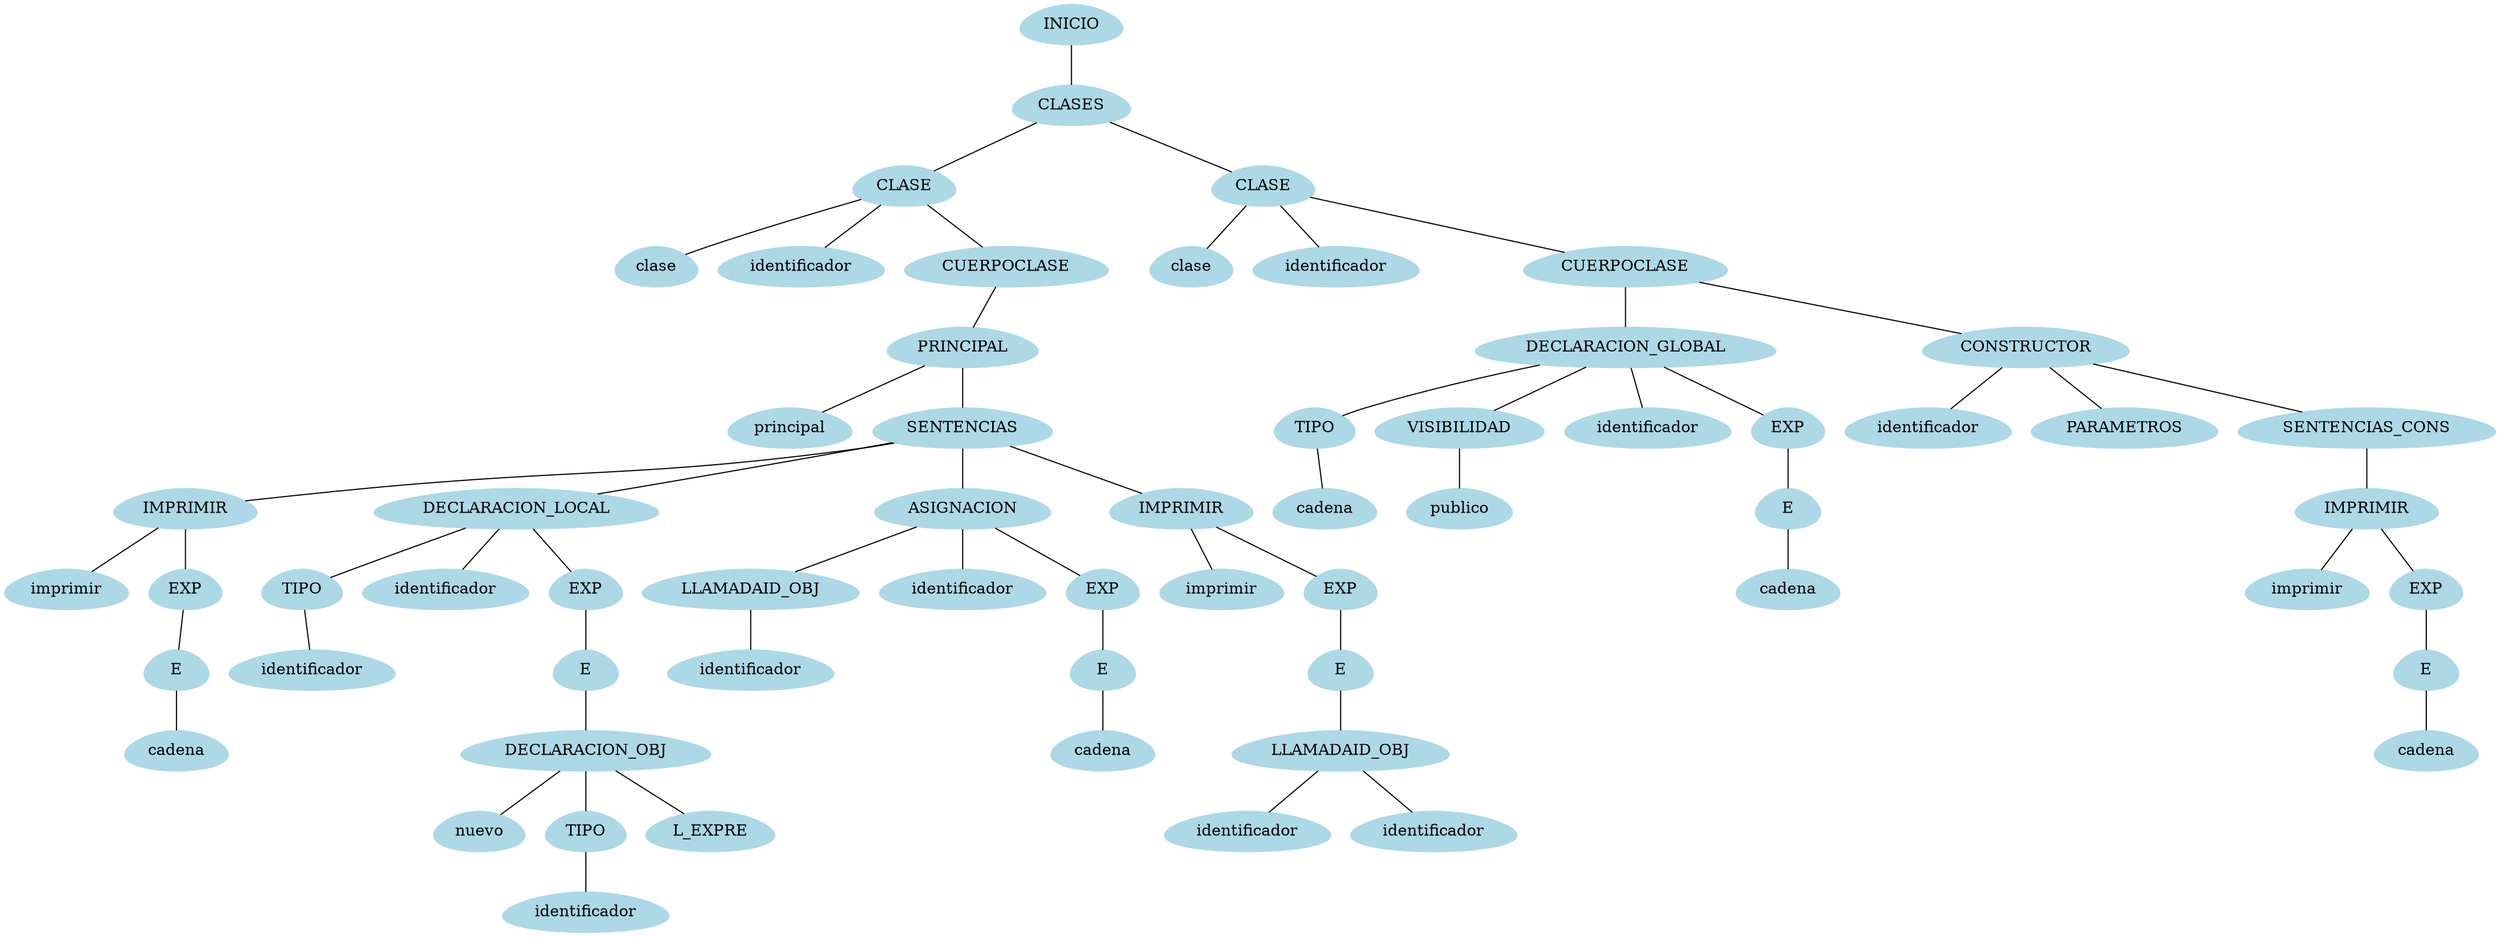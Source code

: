 Graph G {node [shape = egg];node0[label = "INICIO", style = filled, color = lightblue];node1[label = "CLASES", style = filled, color = lightblue];node2[label = "CLASE", style = filled, color = lightblue];node3[label = "clase", style = filled, color = lightblue];node4[label = "identificador", style = filled, color = lightblue];node5[label = "CUERPOCLASE", style = filled, color = lightblue];node6[label = "PRINCIPAL", style = filled, color = lightblue];node7[label = "principal", style = filled, color = lightblue];node8[label = "SENTENCIAS", style = filled, color = lightblue];node9[label = "IMPRIMIR", style = filled, color = lightblue];node10[label = "imprimir", style = filled, color = lightblue];node11[label = "EXP", style = filled, color = lightblue];node12[label = "E", style = filled, color = lightblue];node13[label = "cadena", style = filled, color = lightblue];node14[label = "DECLARACION_LOCAL", style = filled, color = lightblue];node15[label = "TIPO", style = filled, color = lightblue];node16[label = "identificador", style = filled, color = lightblue];node17[label = "identificador", style = filled, color = lightblue];node18[label = "EXP", style = filled, color = lightblue];node19[label = "E", style = filled, color = lightblue];node20[label = "DECLARACION_OBJ", style = filled, color = lightblue];node21[label = "nuevo", style = filled, color = lightblue];node22[label = "TIPO", style = filled, color = lightblue];node23[label = "identificador", style = filled, color = lightblue];node24[label = "L_EXPRE", style = filled, color = lightblue];node25[label = "ASIGNACION", style = filled, color = lightblue];node26[label = "LLAMADAID_OBJ", style = filled, color = lightblue];node27[label = "identificador", style = filled, color = lightblue];node28[label = "identificador", style = filled, color = lightblue];node29[label = "EXP", style = filled, color = lightblue];node30[label = "E", style = filled, color = lightblue];node31[label = "cadena", style = filled, color = lightblue];node32[label = "IMPRIMIR", style = filled, color = lightblue];node33[label = "imprimir", style = filled, color = lightblue];node34[label = "EXP", style = filled, color = lightblue];node35[label = "E", style = filled, color = lightblue];node36[label = "LLAMADAID_OBJ", style = filled, color = lightblue];node37[label = "identificador", style = filled, color = lightblue];node38[label = "identificador", style = filled, color = lightblue];node39[label = "CLASE", style = filled, color = lightblue];node40[label = "clase", style = filled, color = lightblue];node41[label = "identificador", style = filled, color = lightblue];node42[label = "CUERPOCLASE", style = filled, color = lightblue];node43[label = "DECLARACION_GLOBAL", style = filled, color = lightblue];node44[label = "TIPO", style = filled, color = lightblue];node45[label = "cadena", style = filled, color = lightblue];node46[label = "VISIBILIDAD", style = filled, color = lightblue];node47[label = "publico", style = filled, color = lightblue];node48[label = "identificador", style = filled, color = lightblue];node49[label = "EXP", style = filled, color = lightblue];node50[label = "E", style = filled, color = lightblue];node51[label = "cadena", style = filled, color = lightblue];node52[label = "CONSTRUCTOR", style = filled, color = lightblue];node53[label = "identificador", style = filled, color = lightblue];node54[label = "PARAMETROS", style = filled, color = lightblue];node55[label = "SENTENCIAS_CONS", style = filled, color = lightblue];node56[label = "IMPRIMIR", style = filled, color = lightblue];node57[label = "imprimir", style = filled, color = lightblue];node58[label = "EXP", style = filled, color = lightblue];node59[label = "E", style = filled, color = lightblue];node60[label = "cadena", style = filled, color = lightblue];"node0"--"node1""node1"--"node2""node2"--"node3""node2"--"node4""node2"--"node5""node5"--"node6""node6"--"node7""node6"--"node8""node8"--"node9""node9"--"node10""node9"--"node11""node11"--"node12""node12"--"node13""node8"--"node14""node14"--"node15""node15"--"node16""node14"--"node17""node14"--"node18""node18"--"node19""node19"--"node20""node20"--"node21""node20"--"node22""node22"--"node23""node20"--"node24""node8"--"node25""node25"--"node26""node26"--"node27""node25"--"node28""node25"--"node29""node29"--"node30""node30"--"node31""node8"--"node32""node32"--"node33""node32"--"node34""node34"--"node35""node35"--"node36""node36"--"node37""node36"--"node38""node1"--"node39""node39"--"node40""node39"--"node41""node39"--"node42""node42"--"node43""node43"--"node44""node44"--"node45""node43"--"node46""node46"--"node47""node43"--"node48""node43"--"node49""node49"--"node50""node50"--"node51""node42"--"node52""node52"--"node53""node52"--"node54""node52"--"node55""node55"--"node56""node56"--"node57""node56"--"node58""node58"--"node59""node59"--"node60"}